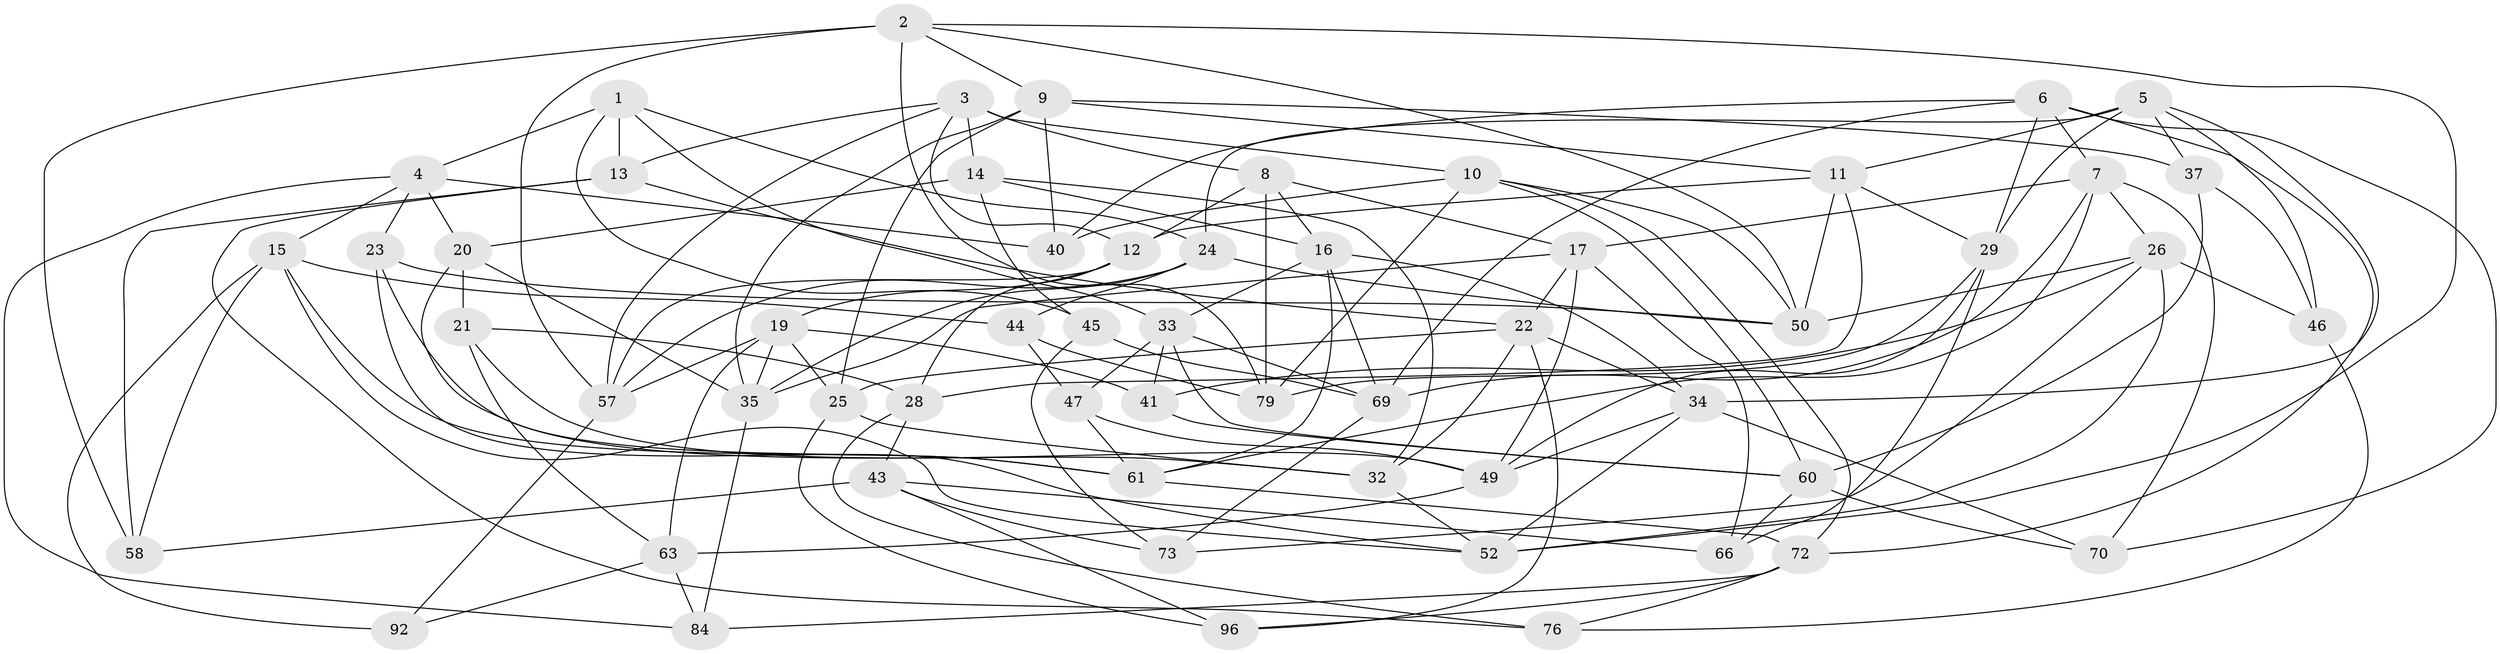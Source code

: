 // original degree distribution, {4: 1.0}
// Generated by graph-tools (version 1.1) at 2025/11/02/27/25 16:11:50]
// undirected, 57 vertices, 148 edges
graph export_dot {
graph [start="1"]
  node [color=gray90,style=filled];
  1 [super="+83"];
  2 [super="+86"];
  3 [super="+18"];
  4 [super="+53"];
  5 [super="+77"];
  6 [super="+27"];
  7 [super="+82"];
  8 [super="+48"];
  9 [super="+71"];
  10 [super="+88"];
  11 [super="+65"];
  12 [super="+67"];
  13 [super="+42"];
  14 [super="+90"];
  15 [super="+55"];
  16 [super="+56"];
  17 [super="+30"];
  19 [super="+39"];
  20 [super="+38"];
  21;
  22 [super="+80"];
  23;
  24 [super="+31"];
  25 [super="+36"];
  26 [super="+62"];
  28 [super="+85"];
  29 [super="+93"];
  32 [super="+95"];
  33 [super="+51"];
  34 [super="+97"];
  35 [super="+87"];
  37;
  40;
  41;
  43 [super="+75"];
  44;
  45;
  46;
  47;
  49 [super="+59"];
  50 [super="+64"];
  52 [super="+54"];
  57 [super="+78"];
  58;
  60 [super="+68"];
  61 [super="+94"];
  63 [super="+74"];
  66;
  69 [super="+81"];
  70;
  72 [super="+89"];
  73;
  76;
  79 [super="+91"];
  84;
  92;
  96;
  1 -- 4;
  1 -- 45;
  1 -- 33;
  1 -- 24;
  1 -- 13 [weight=2];
  2 -- 58;
  2 -- 52;
  2 -- 79;
  2 -- 57;
  2 -- 50;
  2 -- 9;
  3 -- 12;
  3 -- 14;
  3 -- 13;
  3 -- 8;
  3 -- 10;
  3 -- 57;
  4 -- 23;
  4 -- 20;
  4 -- 40;
  4 -- 84;
  4 -- 15;
  5 -- 24;
  5 -- 29;
  5 -- 11;
  5 -- 34;
  5 -- 37;
  5 -- 46;
  6 -- 29;
  6 -- 7;
  6 -- 40;
  6 -- 72;
  6 -- 70;
  6 -- 69;
  7 -- 61;
  7 -- 69;
  7 -- 17;
  7 -- 26;
  7 -- 70;
  8 -- 17;
  8 -- 79 [weight=2];
  8 -- 12;
  8 -- 16;
  9 -- 40;
  9 -- 25;
  9 -- 37;
  9 -- 11;
  9 -- 35;
  10 -- 50;
  10 -- 40;
  10 -- 72;
  10 -- 79;
  10 -- 60;
  11 -- 28;
  11 -- 12;
  11 -- 29;
  11 -- 50;
  12 -- 19;
  12 -- 57;
  12 -- 28;
  13 -- 76;
  13 -- 58;
  13 -- 22;
  14 -- 32;
  14 -- 20 [weight=2];
  14 -- 16;
  14 -- 45;
  15 -- 44;
  15 -- 52;
  15 -- 92;
  15 -- 58;
  15 -- 61;
  16 -- 34;
  16 -- 61;
  16 -- 69;
  16 -- 33;
  17 -- 66;
  17 -- 22;
  17 -- 49;
  17 -- 35;
  19 -- 57;
  19 -- 25;
  19 -- 41;
  19 -- 63;
  19 -- 35;
  20 -- 21;
  20 -- 61;
  20 -- 35;
  21 -- 28;
  21 -- 49;
  21 -- 63;
  22 -- 34;
  22 -- 32;
  22 -- 96;
  22 -- 25;
  23 -- 50;
  23 -- 32;
  23 -- 52;
  24 -- 44;
  24 -- 35;
  24 -- 50;
  24 -- 57;
  25 -- 96;
  25 -- 32 [weight=2];
  26 -- 73;
  26 -- 52;
  26 -- 41;
  26 -- 46;
  26 -- 50;
  28 -- 43 [weight=2];
  28 -- 76;
  29 -- 49;
  29 -- 66;
  29 -- 79;
  32 -- 52;
  33 -- 47;
  33 -- 60;
  33 -- 69;
  33 -- 41;
  34 -- 49;
  34 -- 70;
  34 -- 52;
  35 -- 84;
  37 -- 60;
  37 -- 46;
  41 -- 60;
  43 -- 66;
  43 -- 96;
  43 -- 73;
  43 -- 58;
  44 -- 47;
  44 -- 79;
  45 -- 69;
  45 -- 73;
  46 -- 76;
  47 -- 49;
  47 -- 61;
  49 -- 63;
  57 -- 92;
  60 -- 70;
  60 -- 66;
  61 -- 72;
  63 -- 84;
  63 -- 92 [weight=2];
  69 -- 73;
  72 -- 96;
  72 -- 76;
  72 -- 84;
}
